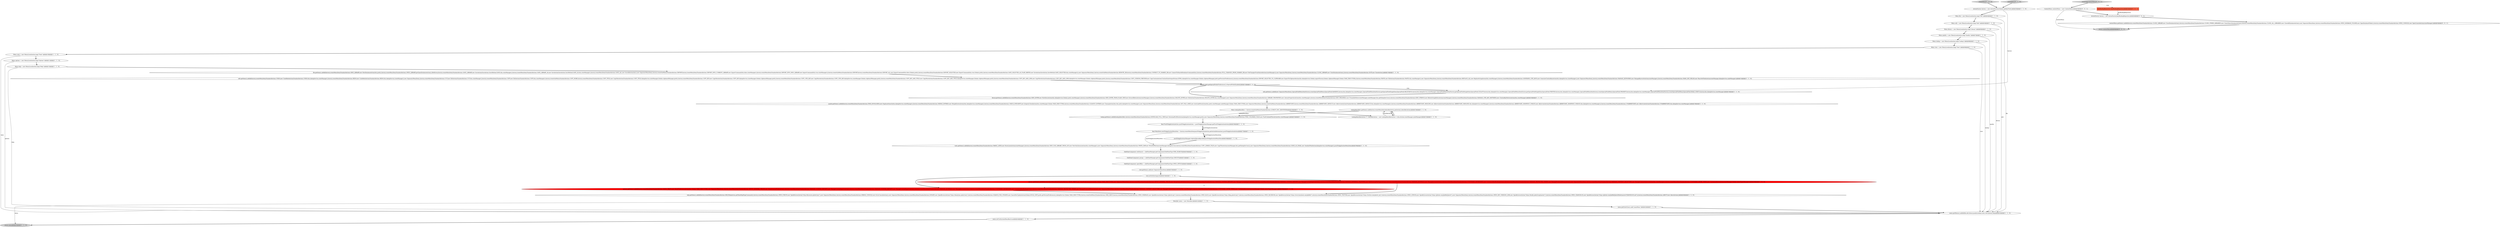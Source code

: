 digraph {
21 [style = filled, label = "menu.getMenus().addAll(file,edit,library,quality,lookup,tools,view,options,help)@@@43@@@['1', '1', '0']", fillcolor = white, shape = ellipse image = "AAA0AAABBB1BBB"];
8 [style = filled, label = "return menu@@@45@@@['1', '1', '0']", fillcolor = lightgray, shape = ellipse image = "AAA0AAABBB1BBB"];
36 [style = filled, label = "options.getItems().addAll(factory.createMenuItem(StandardActions.SHOW_PREFS,new ShowPreferencesAction(this,Globals.TASK_EXECUTOR)),new SeparatorMenuItem(),factory.createMenuItem(StandardActions.SETUP_GENERAL_FIELDS,new SetupGeneralFieldsAction()),factory.createMenuItem(StandardActions.MANAGE_CUSTOM_IMPORTS,new ManageCustomImportsAction()),factory.createMenuItem(StandardActions.MANAGE_CUSTOM_EXPORTS,new ManageCustomExportsAction()),factory.createMenuItem(StandardActions.MANAGE_EXTERNAL_FILETYPES,new EditExternalFileTypesAction()),factory.createMenuItem(StandardActions.MANAGE_JOURNALS,new ManageJournalsAction()),factory.createMenuItem(StandardActions.CUSTOMIZE_KEYBINDING,new CustomizeKeyBindingAction()),factory.createMenuItem(StandardActions.MANAGE_PROTECTED_TERMS,new ManageProtectedTermsAction()),new SeparatorMenuItem(),factory.createMenuItem(StandardActions.MANAGE_CONTENT_SELECTORS,new ManageContentSelectorAction(this,stateManager)),factory.createMenuItem(StandardActions.CUSTOMIZE_ENTRY_TYPES,new CustomizeEntryAction(stateManager,Globals.entryTypesManager)))@@@39@@@['1', '0', '0']", fillcolor = red, shape = ellipse image = "AAA1AAABBB1BBB"];
9 [style = filled, label = "ActionFactory factory = new ActionFactory(Globals.getKeyPrefs())@@@3@@@['1', '1', '0']", fillcolor = white, shape = ellipse image = "AAA0AAABBB1BBB"];
19 [style = filled, label = "lookup.getItems().addAll(lookupIdentifiers,factory.createMenuItem(StandardActions.DOWNLOAD_FULL_TEXT,new DownloadFullTextAction(dialogService,stateManager,prefs)),new SeparatorMenuItem(),factory.createMenuItem(StandardActions.FIND_UNLINKED_FILES,new FindUnlinkedFilesAction(this,stateManager)))@@@25@@@['1', '1', '0']", fillcolor = white, shape = ellipse image = "AAA0AAABBB1BBB"];
24 [style = filled, label = "Menu view = new Menu(Localization.lang(\"View\"))@@@9@@@['1', '1', '0']", fillcolor = white, shape = ellipse image = "AAA0AAABBB1BBB"];
6 [style = filled, label = "Menu edit = new Menu(Localization.lang(\"Edit\"))@@@5@@@['1', '1', '0']", fillcolor = white, shape = ellipse image = "AAA0AAABBB1BBB"];
2 [style = filled, label = "menu.setUseSystemMenuBar(true)@@@44@@@['1', '1', '0']", fillcolor = white, shape = ellipse image = "AAA0AAABBB1BBB"];
18 [style = filled, label = "lookupIdentifiers.getItems().add(factory.createMenuItem(identifierAction.getAction(),identifierAction))@@@23@@@['1', '1', '0']", fillcolor = white, shape = ellipse image = "AAA0AAABBB1BBB"];
1 [style = filled, label = "quality.getItems().addAll(factory.createMenuItem(StandardActions.FIND_DUPLICATES,new DuplicateSearch(this,dialogService,stateManager)),factory.createMenuItem(StandardActions.MERGE_ENTRIES,new MergeEntriesAction(this,dialogService,stateManager)),factory.createMenuItem(StandardActions.CHECK_INTEGRITY,new IntegrityCheckAction(this,stateManager,Globals.TASK_EXECUTOR)),factory.createMenuItem(StandardActions.CLEANUP_ENTRIES,new CleanupAction(this,this.prefs,dialogService,stateManager)),new SeparatorMenuItem(),factory.createMenuItem(StandardActions.SET_FILE_LINKS,new AutoLinkFilesAction(this,prefs,stateManager,undoManager,Globals.TASK_EXECUTOR)),new SeparatorMenuItem(),factory.createSubMenu(StandardActions.ABBREVIATE,factory.createMenuItem(StandardActions.ABBREVIATE_DEFAULT,new AbbreviateAction(StandardActions.ABBREVIATE_DEFAULT,this,dialogService,stateManager)),factory.createMenuItem(StandardActions.ABBREVIATE_MEDLINE,new AbbreviateAction(StandardActions.ABBREVIATE_MEDLINE,this,dialogService,stateManager)),factory.createMenuItem(StandardActions.ABBREVIATE_SHORTEST_UNIQUE,new AbbreviateAction(StandardActions.ABBREVIATE_SHORTEST_UNIQUE,this,dialogService,stateManager))),factory.createMenuItem(StandardActions.UNABBREVIATE,new AbbreviateAction(StandardActions.UNABBREVIATE,this,dialogService,stateManager)))@@@19@@@['1', '1', '0']", fillcolor = white, shape = ellipse image = "AAA0AAABBB1BBB"];
3 [style = filled, label = "final PushToApplicationAction pushToApplicationAction = pushToApplicationsManager.getPushToApplicationAction()@@@26@@@['1', '1', '0']", fillcolor = white, shape = ellipse image = "AAA0AAABBB1BBB"];
33 [style = filled, label = "createMenu['1', '0', '0']", fillcolor = lightgray, shape = diamond image = "AAA0AAABBB1BBB"];
41 [style = filled, label = "ContextMenu contextMenu = new ContextMenu()@@@3@@@['0', '0', '1']", fillcolor = white, shape = ellipse image = "AAA0AAABBB3BBB"];
12 [style = filled, label = "Menu help = new Menu(Localization.lang(\"Help\"))@@@12@@@['1', '1', '0']", fillcolor = white, shape = ellipse image = "AAA0AAABBB1BBB"];
35 [style = filled, label = "SidePaneComponent groups = sidePaneManager.getComponent(SidePaneType.GROUPS)@@@31@@@['1', '1', '0']", fillcolor = white, shape = ellipse image = "AAA0AAABBB1BBB"];
42 [style = filled, label = "KeyBindingRepository keyBindingRepository@@@2@@@['0', '0', '1']", fillcolor = tomato, shape = box image = "AAA0AAABBB3BBB"];
31 [style = filled, label = "file.getItems().addAll(factory.createMenuItem(StandardActions.NEW_LIBRARY,new NewDatabaseAction(this,prefs)),factory.createMenuItem(StandardActions.OPEN_LIBRARY,getOpenDatabaseAction()),fileHistory,factory.createMenuItem(StandardActions.SAVE_LIBRARY,new SaveAction(SaveAction.SaveMethod.SAVE,this,stateManager)),factory.createMenuItem(StandardActions.SAVE_LIBRARY_AS,new SaveAction(SaveAction.SaveMethod.SAVE_AS,this,stateManager)),factory.createMenuItem(StandardActions.SAVE_ALL,new SaveAllAction(this)),new SeparatorMenuItem(),factory.createSubMenu(StandardActions.IMPORT,factory.createMenuItem(StandardActions.IMPORT_INTO_CURRENT_LIBRARY,new ImportCommand(this,false,stateManager)),factory.createMenuItem(StandardActions.IMPORT_INTO_NEW_LIBRARY,new ImportCommand(this,true,stateManager))),factory.createSubMenu(StandardActions.EXPORT,factory.createMenuItem(StandardActions.EXPORT_ALL,new ExportCommand(this,false,Globals.prefs)),factory.createMenuItem(StandardActions.EXPORT_SELECTED,new ExportCommand(this,true,Globals.prefs)),factory.createMenuItem(StandardActions.SAVE_SELECTED_AS_PLAIN_BIBTEX,new SaveAction(SaveAction.SaveMethod.SAVE_SELECTED,this,stateManager))),new SeparatorMenuItem(),factory.createSubMenu(StandardActions.REMOTE_DB,factory.createMenuItem(StandardActions.CONNECT_TO_SHARED_DB,new ConnectToSharedDatabaseCommand(this)),factory.createMenuItem(StandardActions.PULL_CHANGES_FROM_SHARED_DB,new PullChangesFromSharedAction(stateManager))),new SeparatorMenuItem(),factory.createMenuItem(StandardActions.CLOSE_LIBRARY,new CloseDatabaseAction()),factory.createMenuItem(StandardActions.QUIT,new CloseAction()))@@@13@@@['1', '1', '0']", fillcolor = white, shape = ellipse image = "AAA0AAABBB1BBB"];
26 [style = filled, label = "SidePaneComponent openOffice = sidePaneManager.getComponent(SidePaneType.OPEN_OFFICE)@@@32@@@['1', '1', '0']", fillcolor = white, shape = ellipse image = "AAA0AAABBB1BBB"];
17 [style = filled, label = "Menu file = new Menu(Localization.lang(\"File\"))@@@4@@@['1', '1', '0']", fillcolor = white, shape = ellipse image = "AAA0AAABBB1BBB"];
20 [style = filled, label = "Menu tools = new Menu(Localization.lang(\"Tools\"))@@@10@@@['1', '1', '0']", fillcolor = white, shape = ellipse image = "AAA0AAABBB1BBB"];
37 [style = filled, label = "options.getItems().addAll(factory.createMenuItem(StandardActions.SHOW_PREFS,new ShowPreferencesAction(this,Globals.TASK_EXECUTOR)),new SeparatorMenuItem(),factory.createMenuItem(StandardActions.SETUP_GENERAL_FIELDS,new SetupGeneralFieldsAction()),factory.createMenuItem(StandardActions.MANAGE_CUSTOM_IMPORTS,new ManageCustomImportsAction()),factory.createMenuItem(StandardActions.MANAGE_CUSTOM_EXPORTS,new ManageCustomExportsAction()),factory.createMenuItem(StandardActions.MANAGE_JOURNALS,new ManageJournalsAction()),factory.createMenuItem(StandardActions.CUSTOMIZE_KEYBINDING,new CustomizeKeyBindingAction()),factory.createMenuItem(StandardActions.MANAGE_PROTECTED_TERMS,new ManageProtectedTermsAction()),new SeparatorMenuItem(),factory.createMenuItem(StandardActions.MANAGE_CONTENT_SELECTORS,new ManageContentSelectorAction(this,stateManager)),factory.createMenuItem(StandardActions.CUSTOMIZE_ENTRY_TYPES,new CustomizeEntryAction(stateManager,Globals.entryTypesManager)))@@@39@@@['0', '1', '0']", fillcolor = red, shape = ellipse image = "AAA1AAABBB2BBB"];
5 [style = filled, label = "Menu lookupIdentifiers = factory.createSubMenu(StandardActions.LOOKUP_DOC_IDENTIFIER)@@@20@@@['1', '1', '0']", fillcolor = white, shape = ellipse image = "AAA0AAABBB1BBB"];
44 [style = filled, label = "ActionFactory factory = new ActionFactory(keyBindingRepository)@@@4@@@['0', '0', '1']", fillcolor = white, shape = ellipse image = "AAA0AAABBB3BBB"];
30 [style = filled, label = "menu.getStyleClass().add(\"mainMenu\")@@@42@@@['1', '1', '0']", fillcolor = white, shape = ellipse image = "AAA0AAABBB1BBB"];
16 [style = filled, label = "edit.getItems().addAll(new SeparatorMenuItem(),SpecialFieldMenuItemFactory.createSpecialFieldMenu(SpecialField.RANKING,factory,this,dialogService,stateManager),SpecialFieldMenuItemFactory.getSpecialFieldSingleItem(SpecialField.RELEVANCE,factory,this,dialogService,stateManager),SpecialFieldMenuItemFactory.getSpecialFieldSingleItem(SpecialField.QUALITY,factory,this,dialogService,stateManager),SpecialFieldMenuItemFactory.getSpecialFieldSingleItem(SpecialField.PRINTED,factory,this,dialogService,stateManager),SpecialFieldMenuItemFactory.createSpecialFieldMenu(SpecialField.PRIORITY,factory,this,dialogService,stateManager),SpecialFieldMenuItemFactory.createSpecialFieldMenu(SpecialField.READ_STATUS,factory,this,dialogService,stateManager))@@@16@@@['1', '1', '0']", fillcolor = white, shape = ellipse image = "AAA0AAABBB1BBB"];
39 [style = filled, label = "contextMenu.getItems().addAll(factory.createMenuItem(StandardActions.CLOSE_LIBRARY,new CloseDatabaseAction()),factory.createMenuItem(StandardActions.CLOSE_OTHER_LIBRARIES,new CloseOthersDatabaseAction()),factory.createMenuItem(StandardActions.CLOSE_ALL_LIBRARIES,new CloseAllDatabaseAction()),new SeparatorMenuItem(),factory.createMenuItem(StandardActions.OPEN_DATABASE_FOLDER,new OpenDatabaseFolder()),factory.createMenuItem(StandardActions.OPEN_CONSOLE,new OpenConsoleAction(stateManager)))@@@5@@@['0', '0', '1']", fillcolor = white, shape = ellipse image = "AAA0AAABBB3BBB"];
29 [style = filled, label = "SidePaneComponent webSearch = sidePaneManager.getComponent(SidePaneType.WEB_SEARCH)@@@30@@@['1', '1', '0']", fillcolor = white, shape = ellipse image = "AAA0AAABBB1BBB"];
38 [style = filled, label = "createMenu['0', '1', '0']", fillcolor = lightgray, shape = diamond image = "AAA0AAABBB2BBB"];
40 [style = filled, label = "createTabContextMenu['0', '0', '1']", fillcolor = lightgray, shape = diamond image = "AAA0AAABBB3BBB"];
15 [style = filled, label = "edit.getItems().addAll(factory.createMenuItem(StandardActions.UNDO,new UndoRedoAction(StandardActions.UNDO,this,dialogService,stateManager)),factory.createMenuItem(StandardActions.REDO,new UndoRedoAction(StandardActions.REDO,this,dialogService,stateManager)),new SeparatorMenuItem(),factory.createMenuItem(StandardActions.CUT,new EditAction(StandardActions.CUT,this,stateManager)),factory.createMenuItem(StandardActions.COPY,new EditAction(StandardActions.COPY,this,stateManager)),factory.createSubMenu(StandardActions.COPY_MORE,factory.createMenuItem(StandardActions.COPY_TITLE,new CopyMoreAction(StandardActions.COPY_TITLE,dialogService,stateManager,Globals.clipboardManager,prefs)),factory.createMenuItem(StandardActions.COPY_KEY,new CopyMoreAction(StandardActions.COPY_KEY,dialogService,stateManager,Globals.clipboardManager,prefs)),factory.createMenuItem(StandardActions.COPY_CITE_KEY,new CopyMoreAction(StandardActions.COPY_CITE_KEY,dialogService,stateManager,Globals.clipboardManager,prefs)),factory.createMenuItem(StandardActions.COPY_KEY_AND_TITLE,new CopyMoreAction(StandardActions.COPY_KEY_AND_TITLE,dialogService,stateManager,Globals.clipboardManager,prefs)),factory.createMenuItem(StandardActions.COPY_KEY_AND_LINK,new CopyMoreAction(StandardActions.COPY_KEY_AND_LINK,dialogService,stateManager,Globals.clipboardManager,prefs)),factory.createMenuItem(StandardActions.COPY_CITATION_PREVIEW,new CopyCitationAction(CitationStyleOutputFormat.HTML,dialogService,stateManager,Globals.clipboardManager,prefs.getPreviewPreferences())),factory.createMenuItem(StandardActions.EXPORT_SELECTED_TO_CLIPBOARD,new ExportToClipboardAction(this,dialogService,Globals.exportFactory,Globals.clipboardManager,Globals.TASK_EXECUTOR))),factory.createMenuItem(StandardActions.PASTE,new EditAction(StandardActions.PASTE,this,stateManager)),new SeparatorMenuItem(),factory.createMenuItem(StandardActions.REPLACE_ALL,new ReplaceStringAction(this,stateManager)),factory.createMenuItem(StandardActions.GENERATE_CITE_KEYS,new GenerateCitationKeyAction(this,dialogService,stateManager)),new SeparatorMenuItem(),factory.createMenuItem(StandardActions.MANAGE_KEYWORDS,new ManageKeywordsAction(stateManager)),factory.createMenuItem(StandardActions.MASS_SET_FIELDS,new MassSetFieldsAction(stateManager,dialogService,undoManager)))@@@14@@@['1', '1', '0']", fillcolor = white, shape = ellipse image = "AAA0AAABBB1BBB"];
25 [style = filled, label = "Menu options = new Menu(Localization.lang(\"Options\"))@@@11@@@['1', '1', '0']", fillcolor = white, shape = ellipse image = "AAA0AAABBB1BBB"];
28 [style = filled, label = "view.getItems().add(new SeparatorMenuItem())@@@33@@@['1', '1', '0']", fillcolor = white, shape = ellipse image = "AAA0AAABBB1BBB"];
43 [style = filled, label = "return contextMenu@@@6@@@['0', '0', '1']", fillcolor = lightgray, shape = ellipse image = "AAA0AAABBB3BBB"];
34 [style = filled, label = "pushToApplicationsManager.registerReconfigurable(pushToApplicationMenuItem)@@@28@@@['1', '1', '0']", fillcolor = white, shape = ellipse image = "AAA0AAABBB1BBB"];
27 [style = filled, label = "library.getItems().addAll(factory.createMenuItem(StandardActions.NEW_ENTRY,new NewEntryAction(this,dialogService,Globals.prefs,stateManager)),factory.createMenuItem(StandardActions.NEW_ENTRY_FROM_PLAIN_TEXT,new ExtractBibtexAction(stateManager)),factory.createMenuItem(StandardActions.DELETE_ENTRY,new EditAction(StandardActions.DELETE_ENTRY,this,stateManager)),new SeparatorMenuItem(),factory.createMenuItem(StandardActions.LIBRARY_PROPERTIES,new LibraryPropertiesAction(this,stateManager)),factory.createMenuItem(StandardActions.EDIT_PREAMBLE,new PreambleEditor(stateManager,undoManager,this.getDialogService())),factory.createMenuItem(StandardActions.EDIT_STRINGS,new BibtexStringEditorAction(stateManager)),factory.createMenuItem(StandardActions.MANAGE_CITE_KEY_PATTERNS,new CitationKeyPatternAction(this,stateManager)))@@@18@@@['1', '1', '0']", fillcolor = white, shape = ellipse image = "AAA0AAABBB1BBB"];
11 [style = filled, label = "Globals.prefs.getSpecialFieldsPreferences().isSpecialFieldsEnabled()@@@15@@@['1', '1', '0']", fillcolor = white, shape = diamond image = "AAA0AAABBB1BBB"];
4 [style = filled, label = "view.setOnShowing(null)@@@34@@@['1', '1', '0']", fillcolor = white, shape = ellipse image = "AAA0AAABBB1BBB"];
7 [style = filled, label = "Menu library = new Menu(Localization.lang(\"Library\"))@@@6@@@['1', '1', '0']", fillcolor = white, shape = ellipse image = "AAA0AAABBB1BBB"];
14 [style = filled, label = "help.getItems().addAll(factory.createMenuItem(StandardActions.HELP,HelpAction.getMainHelpPageCommand()),factory.createMenuItem(StandardActions.OPEN_FORUM,new OpenBrowserAction(\"http://discourse.jabref.org/\")),new SeparatorMenuItem(),factory.createMenuItem(StandardActions.ERROR_CONSOLE,new ErrorConsoleAction()),new SeparatorMenuItem(),factory.createMenuItem(StandardActions.DONATE,new OpenBrowserAction(\"https://donations.jabref.org\")),factory.createMenuItem(StandardActions.SEARCH_FOR_UPDATES,new SearchForUpdateAction(Globals.BUILD_INFO,prefs.getVersionPreferences(),dialogService,Globals.TASK_EXECUTOR)),factory.createSubMenu(StandardActions.WEB_MENU,factory.createMenuItem(StandardActions.OPEN_WEBPAGE,new OpenBrowserAction(\"https://jabref.org/\")),factory.createMenuItem(StandardActions.OPEN_BLOG,new OpenBrowserAction(\"https://blog.jabref.org/\")),factory.createMenuItem(StandardActions.OPEN_FACEBOOK,new OpenBrowserAction(\"https://www.facebook.com/JabRef/\")),factory.createMenuItem(StandardActions.OPEN_TWITTER,new OpenBrowserAction(\"https://twitter.com/jabref_org\")),factory.createMenuItem(StandardActions.OPEN_GITHUB,new OpenBrowserAction(\"https://github.com/JabRef/jabref\")),new SeparatorMenuItem(),factory.createMenuItem(StandardActions.OPEN_DEV_VERSION_LINK,new OpenBrowserAction(\"https://builds.jabref.org/master/\")),factory.createMenuItem(StandardActions.OPEN_CHANGELOG,new OpenBrowserAction(\"https://github.com/JabRef/jabref/blob/master/CHANGELOG.md\"))),factory.createMenuItem(StandardActions.ABOUT,new AboutAction()))@@@40@@@['1', '1', '0']", fillcolor = white, shape = ellipse image = "AAA0AAABBB1BBB"];
32 [style = filled, label = "final MenuItem pushToApplicationMenuItem = factory.createMenuItem(pushToApplicationAction.getActionInformation(),pushToApplicationAction)@@@27@@@['1', '1', '0']", fillcolor = white, shape = ellipse image = "AAA0AAABBB1BBB"];
13 [style = filled, label = "Menu lookup = new Menu(Localization.lang(\"Lookup\"))@@@8@@@['1', '1', '0']", fillcolor = white, shape = ellipse image = "AAA0AAABBB1BBB"];
22 [style = filled, label = "LookupIdentifierAction<?> identifierAction = new LookupIdentifierAction<>(this,fetcher,stateManager,undoManager)@@@22@@@['1', '1', '0']", fillcolor = white, shape = ellipse image = "AAA0AAABBB1BBB"];
10 [style = filled, label = "MenuBar menu = new MenuBar()@@@41@@@['1', '1', '0']", fillcolor = white, shape = ellipse image = "AAA0AAABBB1BBB"];
0 [style = filled, label = "Menu quality = new Menu(Localization.lang(\"Quality\"))@@@7@@@['1', '1', '0']", fillcolor = white, shape = ellipse image = "AAA0AAABBB1BBB"];
23 [style = filled, label = "tools.getItems().addAll(factory.createMenuItem(StandardActions.PARSE_LATEX,new ParseLatexAction(stateManager)),factory.createMenuItem(StandardActions.NEW_SUB_LIBRARY_FROM_AUX,new NewSubLibraryAction(this,stateManager)),new SeparatorMenuItem(),factory.createMenuItem(StandardActions.WRITE_XMP,new WriteXMPAction(stateManager,dialogService)),factory.createMenuItem(StandardActions.COPY_LINKED_FILES,new CopyFilesAction(stateManager,this.getDialogService())),new SeparatorMenuItem(),factory.createMenuItem(StandardActions.SEND_AS_EMAIL,new SendAsEMailAction(dialogService,stateManager)),pushToApplicationMenuItem)@@@29@@@['1', '1', '0']", fillcolor = white, shape = ellipse image = "AAA0AAABBB1BBB"];
1->5 [style = bold, label=""];
11->16 [style = bold, label=""];
13->21 [style = solid, label="lookup"];
27->1 [style = bold, label=""];
13->24 [style = bold, label=""];
0->13 [style = bold, label=""];
16->27 [style = bold, label=""];
32->23 [style = solid, label="pushToApplicationMenuItem"];
17->6 [style = bold, label=""];
25->21 [style = solid, label="options"];
5->19 [style = solid, label="lookupIdentifiers"];
42->44 [style = solid, label="keyBindingRepository"];
39->43 [style = bold, label=""];
18->19 [style = bold, label=""];
38->9 [style = bold, label=""];
14->10 [style = bold, label=""];
2->8 [style = bold, label=""];
9->17 [style = bold, label=""];
7->0 [style = bold, label=""];
32->34 [style = bold, label=""];
22->18 [style = solid, label="identifierAction"];
33->9 [style = bold, label=""];
36->14 [style = bold, label=""];
20->25 [style = bold, label=""];
31->15 [style = bold, label=""];
44->39 [style = bold, label=""];
3->32 [style = solid, label="pushToApplicationAction"];
21->2 [style = bold, label=""];
17->21 [style = solid, label="file"];
10->8 [style = solid, label="menu"];
24->20 [style = bold, label=""];
23->29 [style = bold, label=""];
41->43 [style = solid, label="contextMenu"];
37->14 [style = bold, label=""];
30->21 [style = bold, label=""];
22->18 [style = bold, label=""];
18->22 [style = bold, label=""];
24->21 [style = solid, label="view"];
7->21 [style = solid, label="library"];
15->11 [style = bold, label=""];
4->37 [style = bold, label=""];
25->12 [style = bold, label=""];
36->37 [style = dashed, label="0"];
32->34 [style = solid, label="pushToApplicationMenuItem"];
40->41 [style = bold, label=""];
6->21 [style = solid, label="edit"];
0->21 [style = solid, label="quality"];
11->16 [style = dotted, label="true"];
9->16 [style = solid, label="factory"];
34->23 [style = bold, label=""];
4->36 [style = bold, label=""];
12->21 [style = solid, label="help"];
29->35 [style = bold, label=""];
26->28 [style = bold, label=""];
6->7 [style = bold, label=""];
3->32 [style = bold, label=""];
5->22 [style = bold, label=""];
41->44 [style = bold, label=""];
19->3 [style = bold, label=""];
35->26 [style = bold, label=""];
10->30 [style = bold, label=""];
12->31 [style = bold, label=""];
20->21 [style = solid, label="tools"];
40->42 [style = dotted, label="true"];
28->4 [style = bold, label=""];
11->27 [style = bold, label=""];
}
